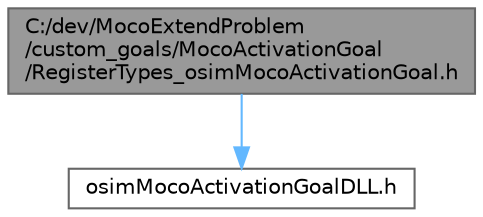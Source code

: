 digraph "C:/dev/MocoExtendProblem/custom_goals/MocoActivationGoal/RegisterTypes_osimMocoActivationGoal.h"
{
 // LATEX_PDF_SIZE
  bgcolor="transparent";
  edge [fontname=Helvetica,fontsize=10,labelfontname=Helvetica,labelfontsize=10];
  node [fontname=Helvetica,fontsize=10,shape=box,height=0.2,width=0.4];
  Node1 [id="Node000001",label="C:/dev/MocoExtendProblem\l/custom_goals/MocoActivationGoal\l/RegisterTypes_osimMocoActivationGoal.h",height=0.2,width=0.4,color="gray40", fillcolor="grey60", style="filled", fontcolor="black",tooltip=" "];
  Node1 -> Node2 [id="edge1_Node000001_Node000002",color="steelblue1",style="solid",tooltip=" "];
  Node2 [id="Node000002",label="osimMocoActivationGoalDLL.h",height=0.2,width=0.4,color="grey40", fillcolor="white", style="filled",URL="$_moco_activation_goal_2osim_moco_activation_goal_d_l_l_8h.html",tooltip=" "];
}
